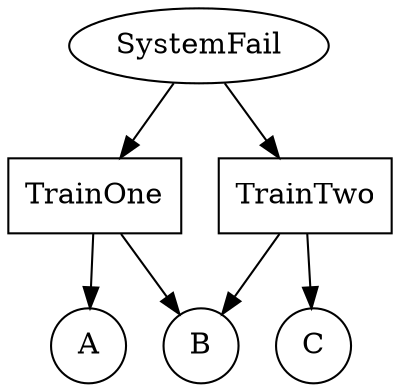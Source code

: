 digraph AB_BC {
SystemFail -> TrainOne;
SystemFail -> TrainTwo;
TrainOne -> A;
TrainOne -> B;
TrainTwo -> B;
TrainTwo -> C;
SystemFail [shape=ellipse]
TrainOne [shape=box]
TrainTwo [shape=box]
A [shape=circle]
B [shape=circle]
C [shape=circle]
}